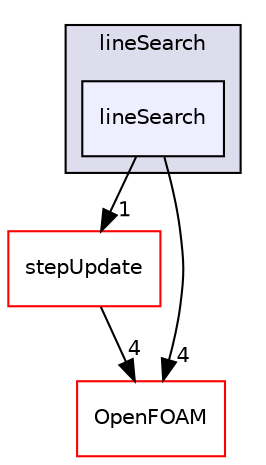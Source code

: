 digraph "src/optimisation/adjointOptimisation/adjoint/optimisation/lineSearch/lineSearch" {
  bgcolor=transparent;
  compound=true
  node [ fontsize="10", fontname="Helvetica"];
  edge [ labelfontsize="10", labelfontname="Helvetica"];
  subgraph clusterdir_94bdc59c3d8ff9322af9116bfe52aa58 {
    graph [ bgcolor="#ddddee", pencolor="black", label="lineSearch" fontname="Helvetica", fontsize="10", URL="dir_94bdc59c3d8ff9322af9116bfe52aa58.html"]
  dir_a83d18dc4e5d35da582006b9d966974f [shape=box, label="lineSearch", style="filled", fillcolor="#eeeeff", pencolor="black", URL="dir_a83d18dc4e5d35da582006b9d966974f.html"];
  }
  dir_48ff6cf3bcfd4c166e74b44c227ffdcc [shape=box label="stepUpdate" color="red" URL="dir_48ff6cf3bcfd4c166e74b44c227ffdcc.html"];
  dir_c5473ff19b20e6ec4dfe5c310b3778a8 [shape=box label="OpenFOAM" color="red" URL="dir_c5473ff19b20e6ec4dfe5c310b3778a8.html"];
  dir_a83d18dc4e5d35da582006b9d966974f->dir_48ff6cf3bcfd4c166e74b44c227ffdcc [headlabel="1", labeldistance=1.5 headhref="dir_002853_002854.html"];
  dir_a83d18dc4e5d35da582006b9d966974f->dir_c5473ff19b20e6ec4dfe5c310b3778a8 [headlabel="4", labeldistance=1.5 headhref="dir_002853_002151.html"];
  dir_48ff6cf3bcfd4c166e74b44c227ffdcc->dir_c5473ff19b20e6ec4dfe5c310b3778a8 [headlabel="4", labeldistance=1.5 headhref="dir_002854_002151.html"];
}
